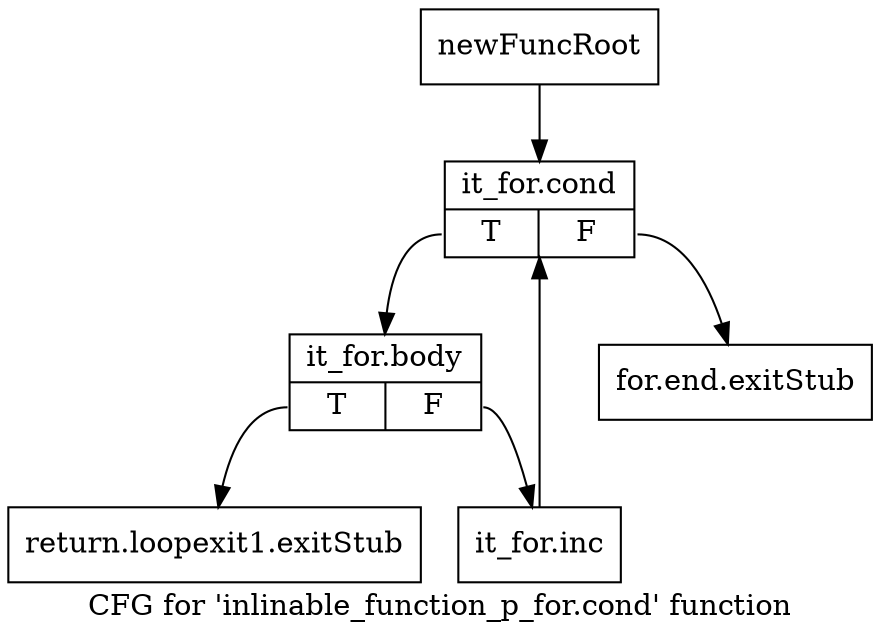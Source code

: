 digraph "CFG for 'inlinable_function_p_for.cond' function" {
	label="CFG for 'inlinable_function_p_for.cond' function";

	Node0xaf04b40 [shape=record,label="{newFuncRoot}"];
	Node0xaf04b40 -> Node0xaf04c30;
	Node0xaf04b90 [shape=record,label="{for.end.exitStub}"];
	Node0xaf04be0 [shape=record,label="{return.loopexit1.exitStub}"];
	Node0xaf04c30 [shape=record,label="{it_for.cond|{<s0>T|<s1>F}}"];
	Node0xaf04c30:s0 -> Node0xaf04c80;
	Node0xaf04c30:s1 -> Node0xaf04b90;
	Node0xaf04c80 [shape=record,label="{it_for.body|{<s0>T|<s1>F}}"];
	Node0xaf04c80:s0 -> Node0xaf04be0;
	Node0xaf04c80:s1 -> Node0xaf04cd0;
	Node0xaf04cd0 [shape=record,label="{it_for.inc}"];
	Node0xaf04cd0 -> Node0xaf04c30;
}
